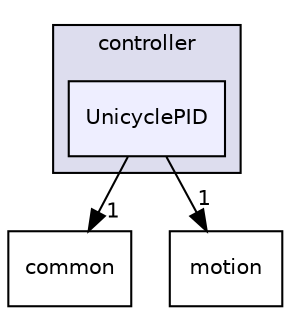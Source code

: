 digraph "/root/scrimmage/scrimmage/include/scrimmage/plugins/controller/UnicyclePID" {
  compound=true
  node [ fontsize="10", fontname="Helvetica"];
  edge [ labelfontsize="10", labelfontname="Helvetica"];
  subgraph clusterdir_da9620d34cca5c42773312c818662e06 {
    graph [ bgcolor="#ddddee", pencolor="black", label="controller" fontname="Helvetica", fontsize="10", URL="dir_da9620d34cca5c42773312c818662e06.html"]
  dir_ee8eb84947ab8e192dc9a79174d97fea [shape=box, label="UnicyclePID", style="filled", fillcolor="#eeeeff", pencolor="black", URL="dir_ee8eb84947ab8e192dc9a79174d97fea.html"];
  }
  dir_edb592701dc45cc21f3d1cc2e72efe9a [shape=box label="common" URL="dir_edb592701dc45cc21f3d1cc2e72efe9a.html"];
  dir_225ac9950e75cf8b57b2a00ffecc8137 [shape=box label="motion" URL="dir_225ac9950e75cf8b57b2a00ffecc8137.html"];
  dir_ee8eb84947ab8e192dc9a79174d97fea->dir_edb592701dc45cc21f3d1cc2e72efe9a [headlabel="1", labeldistance=1.5 headhref="dir_000081_000007.html"];
  dir_ee8eb84947ab8e192dc9a79174d97fea->dir_225ac9950e75cf8b57b2a00ffecc8137 [headlabel="1", labeldistance=1.5 headhref="dir_000081_000012.html"];
}
